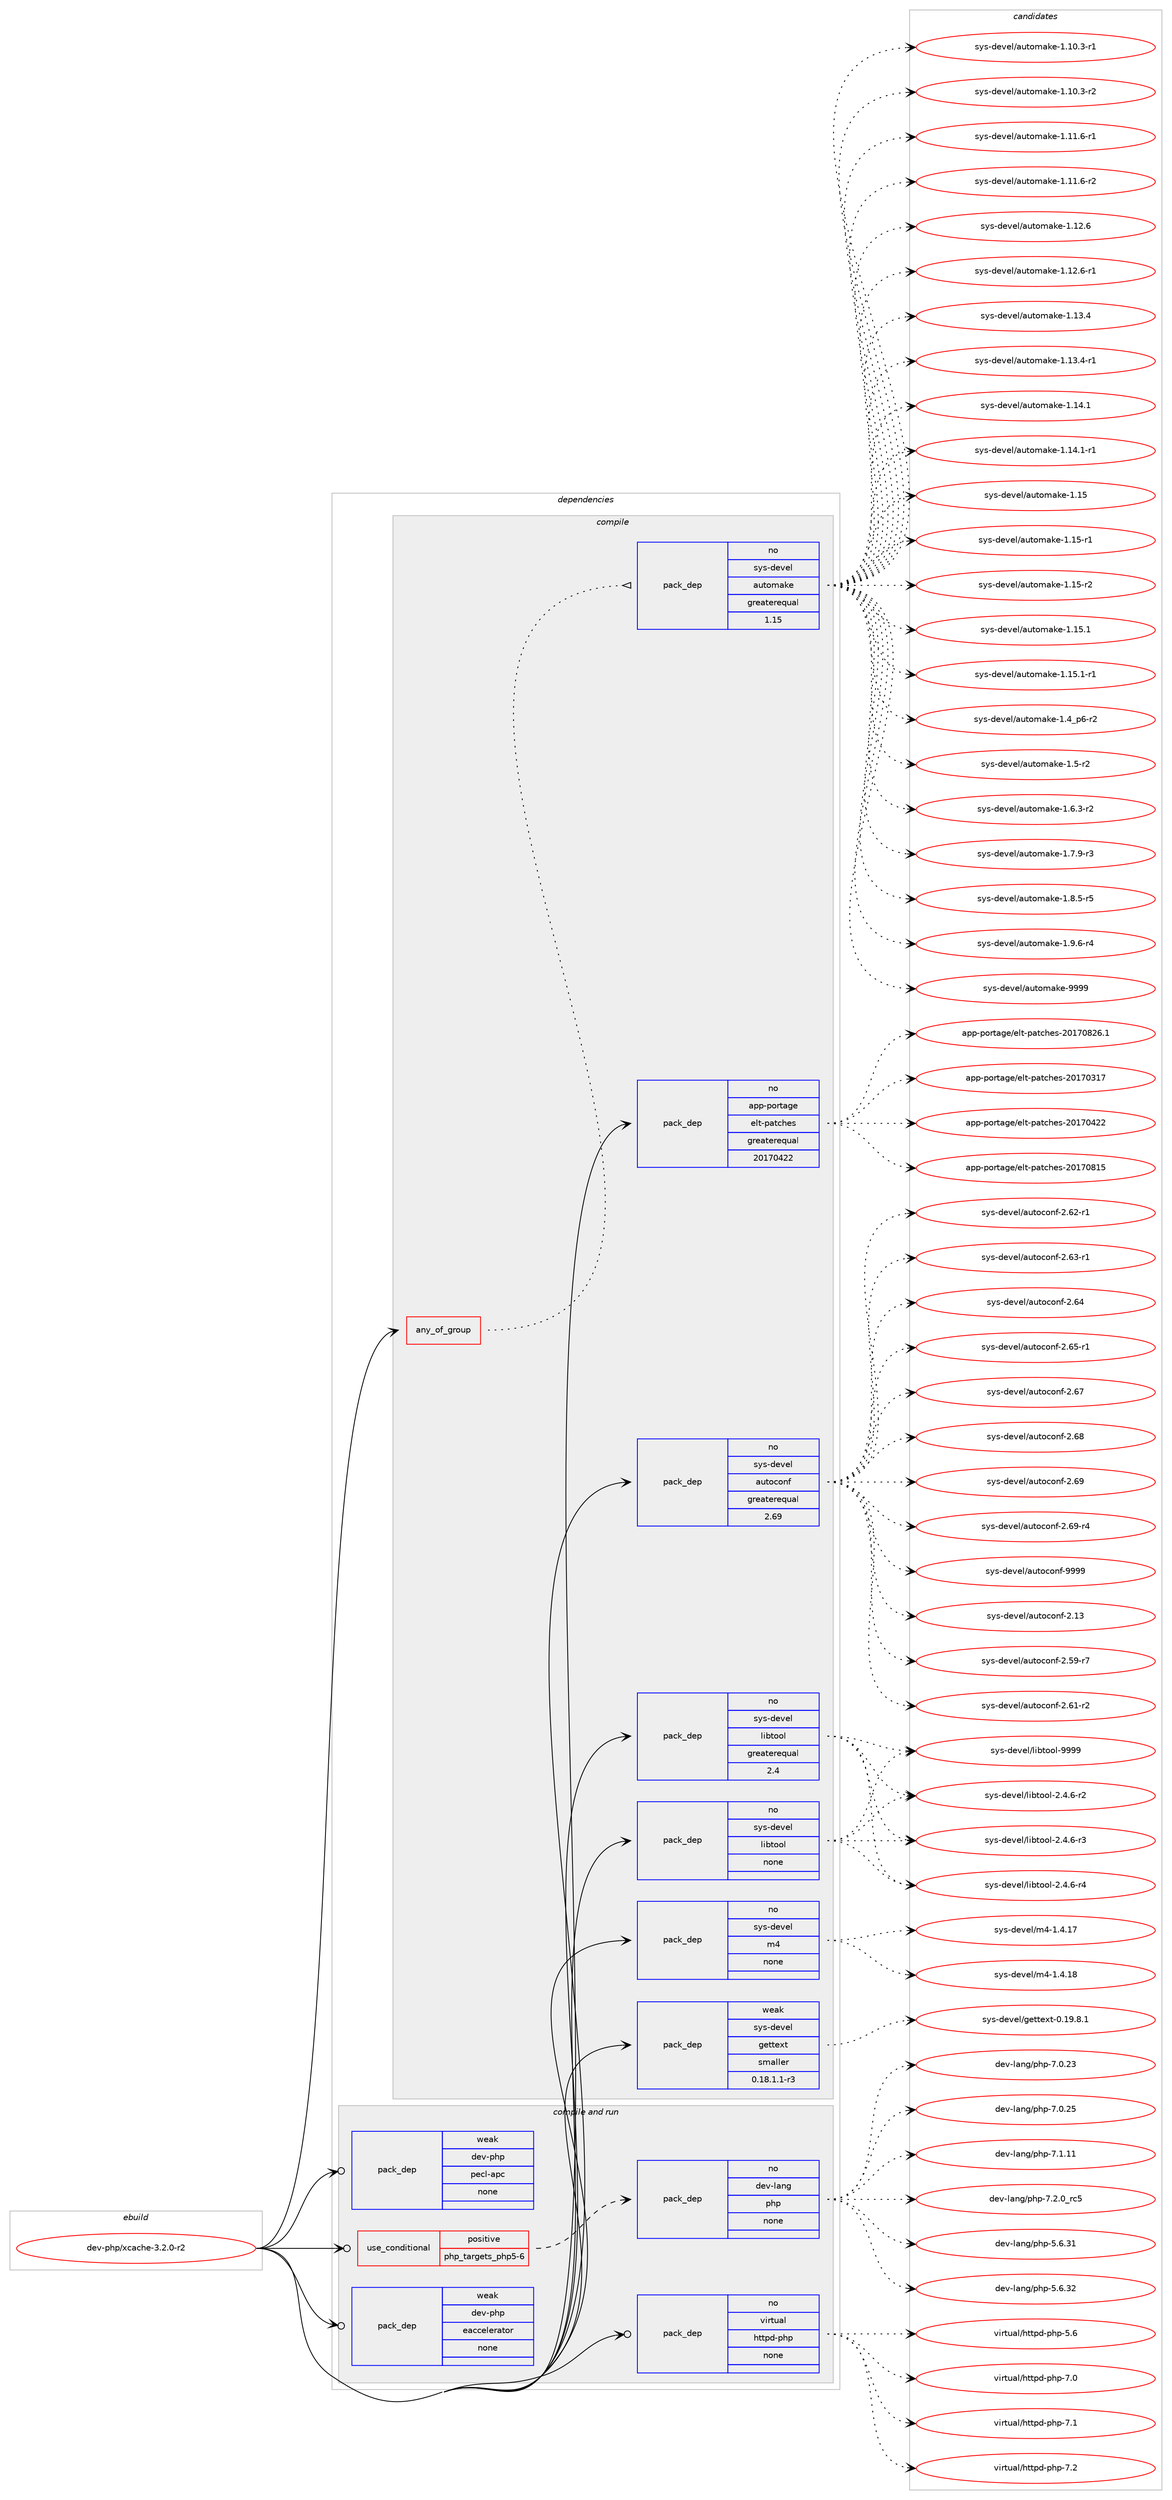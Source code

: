 digraph prolog {

# *************
# Graph options
# *************

newrank=true;
concentrate=true;
compound=true;
graph [rankdir=LR,fontname=Helvetica,fontsize=10,ranksep=1.5];#, ranksep=2.5, nodesep=0.2];
edge  [arrowhead=vee];
node  [fontname=Helvetica,fontsize=10];

# **********
# The ebuild
# **********

subgraph cluster_leftcol {
color=gray;
rank=same;
label=<<i>ebuild</i>>;
id [label="dev-php/xcache-3.2.0-r2", color=red, width=4, href="../dev-php/xcache-3.2.0-r2.svg"];
}

# ****************
# The dependencies
# ****************

subgraph cluster_midcol {
color=gray;
label=<<i>dependencies</i>>;
subgraph cluster_compile {
fillcolor="#eeeeee";
style=filled;
label=<<i>compile</i>>;
subgraph any3768 {
dependency144239 [label=<<TABLE BORDER="0" CELLBORDER="1" CELLSPACING="0" CELLPADDING="4"><TR><TD CELLPADDING="10">any_of_group</TD></TR></TABLE>>, shape=none, color=red];subgraph pack111666 {
dependency144240 [label=<<TABLE BORDER="0" CELLBORDER="1" CELLSPACING="0" CELLPADDING="4" WIDTH="220"><TR><TD ROWSPAN="6" CELLPADDING="30">pack_dep</TD></TR><TR><TD WIDTH="110">no</TD></TR><TR><TD>sys-devel</TD></TR><TR><TD>automake</TD></TR><TR><TD>greaterequal</TD></TR><TR><TD>1.15</TD></TR></TABLE>>, shape=none, color=blue];
}
dependency144239:e -> dependency144240:w [weight=20,style="dotted",arrowhead="oinv"];
}
id:e -> dependency144239:w [weight=20,style="solid",arrowhead="vee"];
subgraph pack111667 {
dependency144241 [label=<<TABLE BORDER="0" CELLBORDER="1" CELLSPACING="0" CELLPADDING="4" WIDTH="220"><TR><TD ROWSPAN="6" CELLPADDING="30">pack_dep</TD></TR><TR><TD WIDTH="110">no</TD></TR><TR><TD>app-portage</TD></TR><TR><TD>elt-patches</TD></TR><TR><TD>greaterequal</TD></TR><TR><TD>20170422</TD></TR></TABLE>>, shape=none, color=blue];
}
id:e -> dependency144241:w [weight=20,style="solid",arrowhead="vee"];
subgraph pack111668 {
dependency144242 [label=<<TABLE BORDER="0" CELLBORDER="1" CELLSPACING="0" CELLPADDING="4" WIDTH="220"><TR><TD ROWSPAN="6" CELLPADDING="30">pack_dep</TD></TR><TR><TD WIDTH="110">no</TD></TR><TR><TD>sys-devel</TD></TR><TR><TD>autoconf</TD></TR><TR><TD>greaterequal</TD></TR><TR><TD>2.69</TD></TR></TABLE>>, shape=none, color=blue];
}
id:e -> dependency144242:w [weight=20,style="solid",arrowhead="vee"];
subgraph pack111669 {
dependency144243 [label=<<TABLE BORDER="0" CELLBORDER="1" CELLSPACING="0" CELLPADDING="4" WIDTH="220"><TR><TD ROWSPAN="6" CELLPADDING="30">pack_dep</TD></TR><TR><TD WIDTH="110">no</TD></TR><TR><TD>sys-devel</TD></TR><TR><TD>libtool</TD></TR><TR><TD>greaterequal</TD></TR><TR><TD>2.4</TD></TR></TABLE>>, shape=none, color=blue];
}
id:e -> dependency144243:w [weight=20,style="solid",arrowhead="vee"];
subgraph pack111670 {
dependency144244 [label=<<TABLE BORDER="0" CELLBORDER="1" CELLSPACING="0" CELLPADDING="4" WIDTH="220"><TR><TD ROWSPAN="6" CELLPADDING="30">pack_dep</TD></TR><TR><TD WIDTH="110">no</TD></TR><TR><TD>sys-devel</TD></TR><TR><TD>libtool</TD></TR><TR><TD>none</TD></TR><TR><TD></TD></TR></TABLE>>, shape=none, color=blue];
}
id:e -> dependency144244:w [weight=20,style="solid",arrowhead="vee"];
subgraph pack111671 {
dependency144245 [label=<<TABLE BORDER="0" CELLBORDER="1" CELLSPACING="0" CELLPADDING="4" WIDTH="220"><TR><TD ROWSPAN="6" CELLPADDING="30">pack_dep</TD></TR><TR><TD WIDTH="110">no</TD></TR><TR><TD>sys-devel</TD></TR><TR><TD>m4</TD></TR><TR><TD>none</TD></TR><TR><TD></TD></TR></TABLE>>, shape=none, color=blue];
}
id:e -> dependency144245:w [weight=20,style="solid",arrowhead="vee"];
subgraph pack111672 {
dependency144246 [label=<<TABLE BORDER="0" CELLBORDER="1" CELLSPACING="0" CELLPADDING="4" WIDTH="220"><TR><TD ROWSPAN="6" CELLPADDING="30">pack_dep</TD></TR><TR><TD WIDTH="110">weak</TD></TR><TR><TD>sys-devel</TD></TR><TR><TD>gettext</TD></TR><TR><TD>smaller</TD></TR><TR><TD>0.18.1.1-r3</TD></TR></TABLE>>, shape=none, color=blue];
}
id:e -> dependency144246:w [weight=20,style="solid",arrowhead="vee"];
}
subgraph cluster_compileandrun {
fillcolor="#eeeeee";
style=filled;
label=<<i>compile and run</i>>;
subgraph cond28767 {
dependency144247 [label=<<TABLE BORDER="0" CELLBORDER="1" CELLSPACING="0" CELLPADDING="4"><TR><TD ROWSPAN="3" CELLPADDING="10">use_conditional</TD></TR><TR><TD>positive</TD></TR><TR><TD>php_targets_php5-6</TD></TR></TABLE>>, shape=none, color=red];
subgraph pack111673 {
dependency144248 [label=<<TABLE BORDER="0" CELLBORDER="1" CELLSPACING="0" CELLPADDING="4" WIDTH="220"><TR><TD ROWSPAN="6" CELLPADDING="30">pack_dep</TD></TR><TR><TD WIDTH="110">no</TD></TR><TR><TD>dev-lang</TD></TR><TR><TD>php</TD></TR><TR><TD>none</TD></TR><TR><TD></TD></TR></TABLE>>, shape=none, color=blue];
}
dependency144247:e -> dependency144248:w [weight=20,style="dashed",arrowhead="vee"];
}
id:e -> dependency144247:w [weight=20,style="solid",arrowhead="odotvee"];
subgraph pack111674 {
dependency144249 [label=<<TABLE BORDER="0" CELLBORDER="1" CELLSPACING="0" CELLPADDING="4" WIDTH="220"><TR><TD ROWSPAN="6" CELLPADDING="30">pack_dep</TD></TR><TR><TD WIDTH="110">no</TD></TR><TR><TD>virtual</TD></TR><TR><TD>httpd-php</TD></TR><TR><TD>none</TD></TR><TR><TD></TD></TR></TABLE>>, shape=none, color=blue];
}
id:e -> dependency144249:w [weight=20,style="solid",arrowhead="odotvee"];
subgraph pack111675 {
dependency144250 [label=<<TABLE BORDER="0" CELLBORDER="1" CELLSPACING="0" CELLPADDING="4" WIDTH="220"><TR><TD ROWSPAN="6" CELLPADDING="30">pack_dep</TD></TR><TR><TD WIDTH="110">weak</TD></TR><TR><TD>dev-php</TD></TR><TR><TD>eaccelerator</TD></TR><TR><TD>none</TD></TR><TR><TD></TD></TR></TABLE>>, shape=none, color=blue];
}
id:e -> dependency144250:w [weight=20,style="solid",arrowhead="odotvee"];
subgraph pack111676 {
dependency144251 [label=<<TABLE BORDER="0" CELLBORDER="1" CELLSPACING="0" CELLPADDING="4" WIDTH="220"><TR><TD ROWSPAN="6" CELLPADDING="30">pack_dep</TD></TR><TR><TD WIDTH="110">weak</TD></TR><TR><TD>dev-php</TD></TR><TR><TD>pecl-apc</TD></TR><TR><TD>none</TD></TR><TR><TD></TD></TR></TABLE>>, shape=none, color=blue];
}
id:e -> dependency144251:w [weight=20,style="solid",arrowhead="odotvee"];
}
subgraph cluster_run {
fillcolor="#eeeeee";
style=filled;
label=<<i>run</i>>;
}
}

# **************
# The candidates
# **************

subgraph cluster_choices {
rank=same;
color=gray;
label=<<i>candidates</i>>;

subgraph choice111666 {
color=black;
nodesep=1;
choice11512111545100101118101108479711711611110997107101454946494846514511449 [label="sys-devel/automake-1.10.3-r1", color=red, width=4,href="../sys-devel/automake-1.10.3-r1.svg"];
choice11512111545100101118101108479711711611110997107101454946494846514511450 [label="sys-devel/automake-1.10.3-r2", color=red, width=4,href="../sys-devel/automake-1.10.3-r2.svg"];
choice11512111545100101118101108479711711611110997107101454946494946544511449 [label="sys-devel/automake-1.11.6-r1", color=red, width=4,href="../sys-devel/automake-1.11.6-r1.svg"];
choice11512111545100101118101108479711711611110997107101454946494946544511450 [label="sys-devel/automake-1.11.6-r2", color=red, width=4,href="../sys-devel/automake-1.11.6-r2.svg"];
choice1151211154510010111810110847971171161111099710710145494649504654 [label="sys-devel/automake-1.12.6", color=red, width=4,href="../sys-devel/automake-1.12.6.svg"];
choice11512111545100101118101108479711711611110997107101454946495046544511449 [label="sys-devel/automake-1.12.6-r1", color=red, width=4,href="../sys-devel/automake-1.12.6-r1.svg"];
choice1151211154510010111810110847971171161111099710710145494649514652 [label="sys-devel/automake-1.13.4", color=red, width=4,href="../sys-devel/automake-1.13.4.svg"];
choice11512111545100101118101108479711711611110997107101454946495146524511449 [label="sys-devel/automake-1.13.4-r1", color=red, width=4,href="../sys-devel/automake-1.13.4-r1.svg"];
choice1151211154510010111810110847971171161111099710710145494649524649 [label="sys-devel/automake-1.14.1", color=red, width=4,href="../sys-devel/automake-1.14.1.svg"];
choice11512111545100101118101108479711711611110997107101454946495246494511449 [label="sys-devel/automake-1.14.1-r1", color=red, width=4,href="../sys-devel/automake-1.14.1-r1.svg"];
choice115121115451001011181011084797117116111109971071014549464953 [label="sys-devel/automake-1.15", color=red, width=4,href="../sys-devel/automake-1.15.svg"];
choice1151211154510010111810110847971171161111099710710145494649534511449 [label="sys-devel/automake-1.15-r1", color=red, width=4,href="../sys-devel/automake-1.15-r1.svg"];
choice1151211154510010111810110847971171161111099710710145494649534511450 [label="sys-devel/automake-1.15-r2", color=red, width=4,href="../sys-devel/automake-1.15-r2.svg"];
choice1151211154510010111810110847971171161111099710710145494649534649 [label="sys-devel/automake-1.15.1", color=red, width=4,href="../sys-devel/automake-1.15.1.svg"];
choice11512111545100101118101108479711711611110997107101454946495346494511449 [label="sys-devel/automake-1.15.1-r1", color=red, width=4,href="../sys-devel/automake-1.15.1-r1.svg"];
choice115121115451001011181011084797117116111109971071014549465295112544511450 [label="sys-devel/automake-1.4_p6-r2", color=red, width=4,href="../sys-devel/automake-1.4_p6-r2.svg"];
choice11512111545100101118101108479711711611110997107101454946534511450 [label="sys-devel/automake-1.5-r2", color=red, width=4,href="../sys-devel/automake-1.5-r2.svg"];
choice115121115451001011181011084797117116111109971071014549465446514511450 [label="sys-devel/automake-1.6.3-r2", color=red, width=4,href="../sys-devel/automake-1.6.3-r2.svg"];
choice115121115451001011181011084797117116111109971071014549465546574511451 [label="sys-devel/automake-1.7.9-r3", color=red, width=4,href="../sys-devel/automake-1.7.9-r3.svg"];
choice115121115451001011181011084797117116111109971071014549465646534511453 [label="sys-devel/automake-1.8.5-r5", color=red, width=4,href="../sys-devel/automake-1.8.5-r5.svg"];
choice115121115451001011181011084797117116111109971071014549465746544511452 [label="sys-devel/automake-1.9.6-r4", color=red, width=4,href="../sys-devel/automake-1.9.6-r4.svg"];
choice115121115451001011181011084797117116111109971071014557575757 [label="sys-devel/automake-9999", color=red, width=4,href="../sys-devel/automake-9999.svg"];
dependency144240:e -> choice11512111545100101118101108479711711611110997107101454946494846514511449:w [style=dotted,weight="100"];
dependency144240:e -> choice11512111545100101118101108479711711611110997107101454946494846514511450:w [style=dotted,weight="100"];
dependency144240:e -> choice11512111545100101118101108479711711611110997107101454946494946544511449:w [style=dotted,weight="100"];
dependency144240:e -> choice11512111545100101118101108479711711611110997107101454946494946544511450:w [style=dotted,weight="100"];
dependency144240:e -> choice1151211154510010111810110847971171161111099710710145494649504654:w [style=dotted,weight="100"];
dependency144240:e -> choice11512111545100101118101108479711711611110997107101454946495046544511449:w [style=dotted,weight="100"];
dependency144240:e -> choice1151211154510010111810110847971171161111099710710145494649514652:w [style=dotted,weight="100"];
dependency144240:e -> choice11512111545100101118101108479711711611110997107101454946495146524511449:w [style=dotted,weight="100"];
dependency144240:e -> choice1151211154510010111810110847971171161111099710710145494649524649:w [style=dotted,weight="100"];
dependency144240:e -> choice11512111545100101118101108479711711611110997107101454946495246494511449:w [style=dotted,weight="100"];
dependency144240:e -> choice115121115451001011181011084797117116111109971071014549464953:w [style=dotted,weight="100"];
dependency144240:e -> choice1151211154510010111810110847971171161111099710710145494649534511449:w [style=dotted,weight="100"];
dependency144240:e -> choice1151211154510010111810110847971171161111099710710145494649534511450:w [style=dotted,weight="100"];
dependency144240:e -> choice1151211154510010111810110847971171161111099710710145494649534649:w [style=dotted,weight="100"];
dependency144240:e -> choice11512111545100101118101108479711711611110997107101454946495346494511449:w [style=dotted,weight="100"];
dependency144240:e -> choice115121115451001011181011084797117116111109971071014549465295112544511450:w [style=dotted,weight="100"];
dependency144240:e -> choice11512111545100101118101108479711711611110997107101454946534511450:w [style=dotted,weight="100"];
dependency144240:e -> choice115121115451001011181011084797117116111109971071014549465446514511450:w [style=dotted,weight="100"];
dependency144240:e -> choice115121115451001011181011084797117116111109971071014549465546574511451:w [style=dotted,weight="100"];
dependency144240:e -> choice115121115451001011181011084797117116111109971071014549465646534511453:w [style=dotted,weight="100"];
dependency144240:e -> choice115121115451001011181011084797117116111109971071014549465746544511452:w [style=dotted,weight="100"];
dependency144240:e -> choice115121115451001011181011084797117116111109971071014557575757:w [style=dotted,weight="100"];
}
subgraph choice111667 {
color=black;
nodesep=1;
choice97112112451121111141169710310147101108116451129711699104101115455048495548514955 [label="app-portage/elt-patches-20170317", color=red, width=4,href="../app-portage/elt-patches-20170317.svg"];
choice97112112451121111141169710310147101108116451129711699104101115455048495548525050 [label="app-portage/elt-patches-20170422", color=red, width=4,href="../app-portage/elt-patches-20170422.svg"];
choice97112112451121111141169710310147101108116451129711699104101115455048495548564953 [label="app-portage/elt-patches-20170815", color=red, width=4,href="../app-portage/elt-patches-20170815.svg"];
choice971121124511211111411697103101471011081164511297116991041011154550484955485650544649 [label="app-portage/elt-patches-20170826.1", color=red, width=4,href="../app-portage/elt-patches-20170826.1.svg"];
dependency144241:e -> choice97112112451121111141169710310147101108116451129711699104101115455048495548514955:w [style=dotted,weight="100"];
dependency144241:e -> choice97112112451121111141169710310147101108116451129711699104101115455048495548525050:w [style=dotted,weight="100"];
dependency144241:e -> choice97112112451121111141169710310147101108116451129711699104101115455048495548564953:w [style=dotted,weight="100"];
dependency144241:e -> choice971121124511211111411697103101471011081164511297116991041011154550484955485650544649:w [style=dotted,weight="100"];
}
subgraph choice111668 {
color=black;
nodesep=1;
choice115121115451001011181011084797117116111991111101024550464951 [label="sys-devel/autoconf-2.13", color=red, width=4,href="../sys-devel/autoconf-2.13.svg"];
choice1151211154510010111810110847971171161119911111010245504653574511455 [label="sys-devel/autoconf-2.59-r7", color=red, width=4,href="../sys-devel/autoconf-2.59-r7.svg"];
choice1151211154510010111810110847971171161119911111010245504654494511450 [label="sys-devel/autoconf-2.61-r2", color=red, width=4,href="../sys-devel/autoconf-2.61-r2.svg"];
choice1151211154510010111810110847971171161119911111010245504654504511449 [label="sys-devel/autoconf-2.62-r1", color=red, width=4,href="../sys-devel/autoconf-2.62-r1.svg"];
choice1151211154510010111810110847971171161119911111010245504654514511449 [label="sys-devel/autoconf-2.63-r1", color=red, width=4,href="../sys-devel/autoconf-2.63-r1.svg"];
choice115121115451001011181011084797117116111991111101024550465452 [label="sys-devel/autoconf-2.64", color=red, width=4,href="../sys-devel/autoconf-2.64.svg"];
choice1151211154510010111810110847971171161119911111010245504654534511449 [label="sys-devel/autoconf-2.65-r1", color=red, width=4,href="../sys-devel/autoconf-2.65-r1.svg"];
choice115121115451001011181011084797117116111991111101024550465455 [label="sys-devel/autoconf-2.67", color=red, width=4,href="../sys-devel/autoconf-2.67.svg"];
choice115121115451001011181011084797117116111991111101024550465456 [label="sys-devel/autoconf-2.68", color=red, width=4,href="../sys-devel/autoconf-2.68.svg"];
choice115121115451001011181011084797117116111991111101024550465457 [label="sys-devel/autoconf-2.69", color=red, width=4,href="../sys-devel/autoconf-2.69.svg"];
choice1151211154510010111810110847971171161119911111010245504654574511452 [label="sys-devel/autoconf-2.69-r4", color=red, width=4,href="../sys-devel/autoconf-2.69-r4.svg"];
choice115121115451001011181011084797117116111991111101024557575757 [label="sys-devel/autoconf-9999", color=red, width=4,href="../sys-devel/autoconf-9999.svg"];
dependency144242:e -> choice115121115451001011181011084797117116111991111101024550464951:w [style=dotted,weight="100"];
dependency144242:e -> choice1151211154510010111810110847971171161119911111010245504653574511455:w [style=dotted,weight="100"];
dependency144242:e -> choice1151211154510010111810110847971171161119911111010245504654494511450:w [style=dotted,weight="100"];
dependency144242:e -> choice1151211154510010111810110847971171161119911111010245504654504511449:w [style=dotted,weight="100"];
dependency144242:e -> choice1151211154510010111810110847971171161119911111010245504654514511449:w [style=dotted,weight="100"];
dependency144242:e -> choice115121115451001011181011084797117116111991111101024550465452:w [style=dotted,weight="100"];
dependency144242:e -> choice1151211154510010111810110847971171161119911111010245504654534511449:w [style=dotted,weight="100"];
dependency144242:e -> choice115121115451001011181011084797117116111991111101024550465455:w [style=dotted,weight="100"];
dependency144242:e -> choice115121115451001011181011084797117116111991111101024550465456:w [style=dotted,weight="100"];
dependency144242:e -> choice115121115451001011181011084797117116111991111101024550465457:w [style=dotted,weight="100"];
dependency144242:e -> choice1151211154510010111810110847971171161119911111010245504654574511452:w [style=dotted,weight="100"];
dependency144242:e -> choice115121115451001011181011084797117116111991111101024557575757:w [style=dotted,weight="100"];
}
subgraph choice111669 {
color=black;
nodesep=1;
choice1151211154510010111810110847108105981161111111084550465246544511450 [label="sys-devel/libtool-2.4.6-r2", color=red, width=4,href="../sys-devel/libtool-2.4.6-r2.svg"];
choice1151211154510010111810110847108105981161111111084550465246544511451 [label="sys-devel/libtool-2.4.6-r3", color=red, width=4,href="../sys-devel/libtool-2.4.6-r3.svg"];
choice1151211154510010111810110847108105981161111111084550465246544511452 [label="sys-devel/libtool-2.4.6-r4", color=red, width=4,href="../sys-devel/libtool-2.4.6-r4.svg"];
choice1151211154510010111810110847108105981161111111084557575757 [label="sys-devel/libtool-9999", color=red, width=4,href="../sys-devel/libtool-9999.svg"];
dependency144243:e -> choice1151211154510010111810110847108105981161111111084550465246544511450:w [style=dotted,weight="100"];
dependency144243:e -> choice1151211154510010111810110847108105981161111111084550465246544511451:w [style=dotted,weight="100"];
dependency144243:e -> choice1151211154510010111810110847108105981161111111084550465246544511452:w [style=dotted,weight="100"];
dependency144243:e -> choice1151211154510010111810110847108105981161111111084557575757:w [style=dotted,weight="100"];
}
subgraph choice111670 {
color=black;
nodesep=1;
choice1151211154510010111810110847108105981161111111084550465246544511450 [label="sys-devel/libtool-2.4.6-r2", color=red, width=4,href="../sys-devel/libtool-2.4.6-r2.svg"];
choice1151211154510010111810110847108105981161111111084550465246544511451 [label="sys-devel/libtool-2.4.6-r3", color=red, width=4,href="../sys-devel/libtool-2.4.6-r3.svg"];
choice1151211154510010111810110847108105981161111111084550465246544511452 [label="sys-devel/libtool-2.4.6-r4", color=red, width=4,href="../sys-devel/libtool-2.4.6-r4.svg"];
choice1151211154510010111810110847108105981161111111084557575757 [label="sys-devel/libtool-9999", color=red, width=4,href="../sys-devel/libtool-9999.svg"];
dependency144244:e -> choice1151211154510010111810110847108105981161111111084550465246544511450:w [style=dotted,weight="100"];
dependency144244:e -> choice1151211154510010111810110847108105981161111111084550465246544511451:w [style=dotted,weight="100"];
dependency144244:e -> choice1151211154510010111810110847108105981161111111084550465246544511452:w [style=dotted,weight="100"];
dependency144244:e -> choice1151211154510010111810110847108105981161111111084557575757:w [style=dotted,weight="100"];
}
subgraph choice111671 {
color=black;
nodesep=1;
choice11512111545100101118101108471095245494652464955 [label="sys-devel/m4-1.4.17", color=red, width=4,href="../sys-devel/m4-1.4.17.svg"];
choice11512111545100101118101108471095245494652464956 [label="sys-devel/m4-1.4.18", color=red, width=4,href="../sys-devel/m4-1.4.18.svg"];
dependency144245:e -> choice11512111545100101118101108471095245494652464955:w [style=dotted,weight="100"];
dependency144245:e -> choice11512111545100101118101108471095245494652464956:w [style=dotted,weight="100"];
}
subgraph choice111672 {
color=black;
nodesep=1;
choice1151211154510010111810110847103101116116101120116454846495746564649 [label="sys-devel/gettext-0.19.8.1", color=red, width=4,href="../sys-devel/gettext-0.19.8.1.svg"];
dependency144246:e -> choice1151211154510010111810110847103101116116101120116454846495746564649:w [style=dotted,weight="100"];
}
subgraph choice111673 {
color=black;
nodesep=1;
choice10010111845108971101034711210411245534654465149 [label="dev-lang/php-5.6.31", color=red, width=4,href="../dev-lang/php-5.6.31.svg"];
choice10010111845108971101034711210411245534654465150 [label="dev-lang/php-5.6.32", color=red, width=4,href="../dev-lang/php-5.6.32.svg"];
choice10010111845108971101034711210411245554648465051 [label="dev-lang/php-7.0.23", color=red, width=4,href="../dev-lang/php-7.0.23.svg"];
choice10010111845108971101034711210411245554648465053 [label="dev-lang/php-7.0.25", color=red, width=4,href="../dev-lang/php-7.0.25.svg"];
choice10010111845108971101034711210411245554649464949 [label="dev-lang/php-7.1.11", color=red, width=4,href="../dev-lang/php-7.1.11.svg"];
choice100101118451089711010347112104112455546504648951149953 [label="dev-lang/php-7.2.0_rc5", color=red, width=4,href="../dev-lang/php-7.2.0_rc5.svg"];
dependency144248:e -> choice10010111845108971101034711210411245534654465149:w [style=dotted,weight="100"];
dependency144248:e -> choice10010111845108971101034711210411245534654465150:w [style=dotted,weight="100"];
dependency144248:e -> choice10010111845108971101034711210411245554648465051:w [style=dotted,weight="100"];
dependency144248:e -> choice10010111845108971101034711210411245554648465053:w [style=dotted,weight="100"];
dependency144248:e -> choice10010111845108971101034711210411245554649464949:w [style=dotted,weight="100"];
dependency144248:e -> choice100101118451089711010347112104112455546504648951149953:w [style=dotted,weight="100"];
}
subgraph choice111674 {
color=black;
nodesep=1;
choice11810511411611797108471041161161121004511210411245534654 [label="virtual/httpd-php-5.6", color=red, width=4,href="../virtual/httpd-php-5.6.svg"];
choice11810511411611797108471041161161121004511210411245554648 [label="virtual/httpd-php-7.0", color=red, width=4,href="../virtual/httpd-php-7.0.svg"];
choice11810511411611797108471041161161121004511210411245554649 [label="virtual/httpd-php-7.1", color=red, width=4,href="../virtual/httpd-php-7.1.svg"];
choice11810511411611797108471041161161121004511210411245554650 [label="virtual/httpd-php-7.2", color=red, width=4,href="../virtual/httpd-php-7.2.svg"];
dependency144249:e -> choice11810511411611797108471041161161121004511210411245534654:w [style=dotted,weight="100"];
dependency144249:e -> choice11810511411611797108471041161161121004511210411245554648:w [style=dotted,weight="100"];
dependency144249:e -> choice11810511411611797108471041161161121004511210411245554649:w [style=dotted,weight="100"];
dependency144249:e -> choice11810511411611797108471041161161121004511210411245554650:w [style=dotted,weight="100"];
}
subgraph choice111675 {
color=black;
nodesep=1;
}
subgraph choice111676 {
color=black;
nodesep=1;
}
}

}
